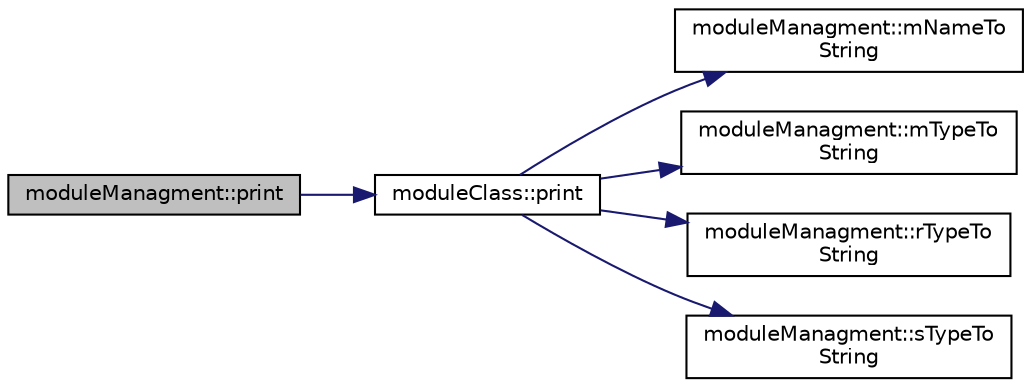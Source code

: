 digraph "moduleManagment::print"
{
 // LATEX_PDF_SIZE
  edge [fontname="Helvetica",fontsize="10",labelfontname="Helvetica",labelfontsize="10"];
  node [fontname="Helvetica",fontsize="10",shape=record];
  rankdir="LR";
  Node1 [label="moduleManagment::print",height=0.2,width=0.4,color="black", fillcolor="grey75", style="filled", fontcolor="black",tooltip=" "];
  Node1 -> Node2 [color="midnightblue",fontsize="10",style="solid",fontname="Helvetica"];
  Node2 [label="moduleClass::print",height=0.2,width=0.4,color="black", fillcolor="white", style="filled",URL="$classmodule_class.html#a9fe928ab8381717a48fefcc38aac2246",tooltip=" "];
  Node2 -> Node3 [color="midnightblue",fontsize="10",style="solid",fontname="Helvetica"];
  Node3 [label="moduleManagment::mNameTo\lString",height=0.2,width=0.4,color="black", fillcolor="white", style="filled",URL="$classmodule_managment.html#ac8368216f8524ffc7bcfc3bacf907176",tooltip=" "];
  Node2 -> Node4 [color="midnightblue",fontsize="10",style="solid",fontname="Helvetica"];
  Node4 [label="moduleManagment::mTypeTo\lString",height=0.2,width=0.4,color="black", fillcolor="white", style="filled",URL="$classmodule_managment.html#ac4991edf27e82cecaa2518be2a87e758",tooltip=" "];
  Node2 -> Node5 [color="midnightblue",fontsize="10",style="solid",fontname="Helvetica"];
  Node5 [label="moduleManagment::rTypeTo\lString",height=0.2,width=0.4,color="black", fillcolor="white", style="filled",URL="$classmodule_managment.html#aa552e09c273e7f3b38bac171f7d601cf",tooltip=" "];
  Node2 -> Node6 [color="midnightblue",fontsize="10",style="solid",fontname="Helvetica"];
  Node6 [label="moduleManagment::sTypeTo\lString",height=0.2,width=0.4,color="black", fillcolor="white", style="filled",URL="$classmodule_managment.html#ab5e650af857a8d17a9136df7b72e2a78",tooltip=" "];
}
